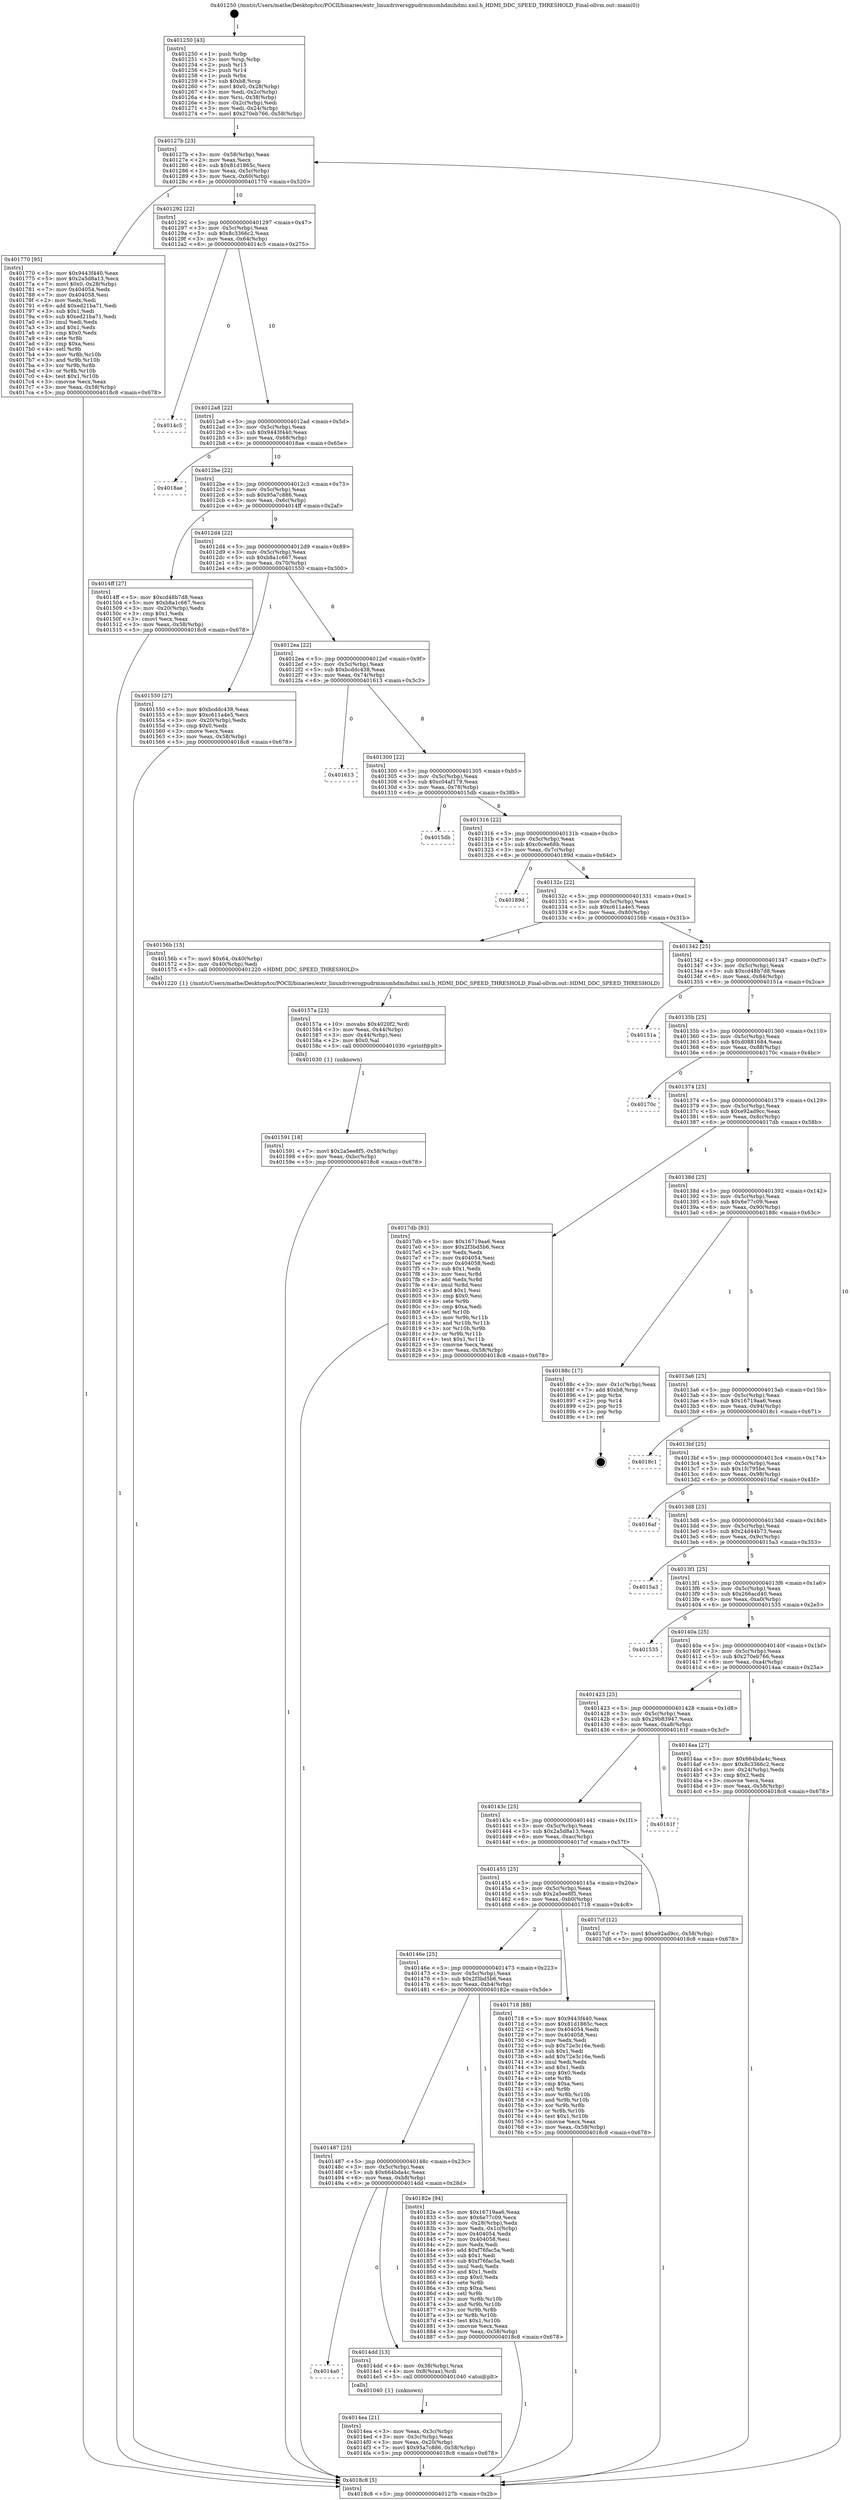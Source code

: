 digraph "0x401250" {
  label = "0x401250 (/mnt/c/Users/mathe/Desktop/tcc/POCII/binaries/extr_linuxdriversgpudrmmsmhdmihdmi.xml.h_HDMI_DDC_SPEED_THRESHOLD_Final-ollvm.out::main(0))"
  labelloc = "t"
  node[shape=record]

  Entry [label="",width=0.3,height=0.3,shape=circle,fillcolor=black,style=filled]
  "0x40127b" [label="{
     0x40127b [23]\l
     | [instrs]\l
     &nbsp;&nbsp;0x40127b \<+3\>: mov -0x58(%rbp),%eax\l
     &nbsp;&nbsp;0x40127e \<+2\>: mov %eax,%ecx\l
     &nbsp;&nbsp;0x401280 \<+6\>: sub $0x81d1865c,%ecx\l
     &nbsp;&nbsp;0x401286 \<+3\>: mov %eax,-0x5c(%rbp)\l
     &nbsp;&nbsp;0x401289 \<+3\>: mov %ecx,-0x60(%rbp)\l
     &nbsp;&nbsp;0x40128c \<+6\>: je 0000000000401770 \<main+0x520\>\l
  }"]
  "0x401770" [label="{
     0x401770 [95]\l
     | [instrs]\l
     &nbsp;&nbsp;0x401770 \<+5\>: mov $0x9443f440,%eax\l
     &nbsp;&nbsp;0x401775 \<+5\>: mov $0x2a5d8a13,%ecx\l
     &nbsp;&nbsp;0x40177a \<+7\>: movl $0x0,-0x28(%rbp)\l
     &nbsp;&nbsp;0x401781 \<+7\>: mov 0x404054,%edx\l
     &nbsp;&nbsp;0x401788 \<+7\>: mov 0x404058,%esi\l
     &nbsp;&nbsp;0x40178f \<+2\>: mov %edx,%edi\l
     &nbsp;&nbsp;0x401791 \<+6\>: add $0xed21ba71,%edi\l
     &nbsp;&nbsp;0x401797 \<+3\>: sub $0x1,%edi\l
     &nbsp;&nbsp;0x40179a \<+6\>: sub $0xed21ba71,%edi\l
     &nbsp;&nbsp;0x4017a0 \<+3\>: imul %edi,%edx\l
     &nbsp;&nbsp;0x4017a3 \<+3\>: and $0x1,%edx\l
     &nbsp;&nbsp;0x4017a6 \<+3\>: cmp $0x0,%edx\l
     &nbsp;&nbsp;0x4017a9 \<+4\>: sete %r8b\l
     &nbsp;&nbsp;0x4017ad \<+3\>: cmp $0xa,%esi\l
     &nbsp;&nbsp;0x4017b0 \<+4\>: setl %r9b\l
     &nbsp;&nbsp;0x4017b4 \<+3\>: mov %r8b,%r10b\l
     &nbsp;&nbsp;0x4017b7 \<+3\>: and %r9b,%r10b\l
     &nbsp;&nbsp;0x4017ba \<+3\>: xor %r9b,%r8b\l
     &nbsp;&nbsp;0x4017bd \<+3\>: or %r8b,%r10b\l
     &nbsp;&nbsp;0x4017c0 \<+4\>: test $0x1,%r10b\l
     &nbsp;&nbsp;0x4017c4 \<+3\>: cmovne %ecx,%eax\l
     &nbsp;&nbsp;0x4017c7 \<+3\>: mov %eax,-0x58(%rbp)\l
     &nbsp;&nbsp;0x4017ca \<+5\>: jmp 00000000004018c8 \<main+0x678\>\l
  }"]
  "0x401292" [label="{
     0x401292 [22]\l
     | [instrs]\l
     &nbsp;&nbsp;0x401292 \<+5\>: jmp 0000000000401297 \<main+0x47\>\l
     &nbsp;&nbsp;0x401297 \<+3\>: mov -0x5c(%rbp),%eax\l
     &nbsp;&nbsp;0x40129a \<+5\>: sub $0x8c3366c2,%eax\l
     &nbsp;&nbsp;0x40129f \<+3\>: mov %eax,-0x64(%rbp)\l
     &nbsp;&nbsp;0x4012a2 \<+6\>: je 00000000004014c5 \<main+0x275\>\l
  }"]
  Exit [label="",width=0.3,height=0.3,shape=circle,fillcolor=black,style=filled,peripheries=2]
  "0x4014c5" [label="{
     0x4014c5\l
  }", style=dashed]
  "0x4012a8" [label="{
     0x4012a8 [22]\l
     | [instrs]\l
     &nbsp;&nbsp;0x4012a8 \<+5\>: jmp 00000000004012ad \<main+0x5d\>\l
     &nbsp;&nbsp;0x4012ad \<+3\>: mov -0x5c(%rbp),%eax\l
     &nbsp;&nbsp;0x4012b0 \<+5\>: sub $0x9443f440,%eax\l
     &nbsp;&nbsp;0x4012b5 \<+3\>: mov %eax,-0x68(%rbp)\l
     &nbsp;&nbsp;0x4012b8 \<+6\>: je 00000000004018ae \<main+0x65e\>\l
  }"]
  "0x401591" [label="{
     0x401591 [18]\l
     | [instrs]\l
     &nbsp;&nbsp;0x401591 \<+7\>: movl $0x2a5ee8f5,-0x58(%rbp)\l
     &nbsp;&nbsp;0x401598 \<+6\>: mov %eax,-0xbc(%rbp)\l
     &nbsp;&nbsp;0x40159e \<+5\>: jmp 00000000004018c8 \<main+0x678\>\l
  }"]
  "0x4018ae" [label="{
     0x4018ae\l
  }", style=dashed]
  "0x4012be" [label="{
     0x4012be [22]\l
     | [instrs]\l
     &nbsp;&nbsp;0x4012be \<+5\>: jmp 00000000004012c3 \<main+0x73\>\l
     &nbsp;&nbsp;0x4012c3 \<+3\>: mov -0x5c(%rbp),%eax\l
     &nbsp;&nbsp;0x4012c6 \<+5\>: sub $0x95a7c886,%eax\l
     &nbsp;&nbsp;0x4012cb \<+3\>: mov %eax,-0x6c(%rbp)\l
     &nbsp;&nbsp;0x4012ce \<+6\>: je 00000000004014ff \<main+0x2af\>\l
  }"]
  "0x40157a" [label="{
     0x40157a [23]\l
     | [instrs]\l
     &nbsp;&nbsp;0x40157a \<+10\>: movabs $0x4020f2,%rdi\l
     &nbsp;&nbsp;0x401584 \<+3\>: mov %eax,-0x44(%rbp)\l
     &nbsp;&nbsp;0x401587 \<+3\>: mov -0x44(%rbp),%esi\l
     &nbsp;&nbsp;0x40158a \<+2\>: mov $0x0,%al\l
     &nbsp;&nbsp;0x40158c \<+5\>: call 0000000000401030 \<printf@plt\>\l
     | [calls]\l
     &nbsp;&nbsp;0x401030 \{1\} (unknown)\l
  }"]
  "0x4014ff" [label="{
     0x4014ff [27]\l
     | [instrs]\l
     &nbsp;&nbsp;0x4014ff \<+5\>: mov $0xcd48b7d8,%eax\l
     &nbsp;&nbsp;0x401504 \<+5\>: mov $0xb8a1c667,%ecx\l
     &nbsp;&nbsp;0x401509 \<+3\>: mov -0x20(%rbp),%edx\l
     &nbsp;&nbsp;0x40150c \<+3\>: cmp $0x1,%edx\l
     &nbsp;&nbsp;0x40150f \<+3\>: cmovl %ecx,%eax\l
     &nbsp;&nbsp;0x401512 \<+3\>: mov %eax,-0x58(%rbp)\l
     &nbsp;&nbsp;0x401515 \<+5\>: jmp 00000000004018c8 \<main+0x678\>\l
  }"]
  "0x4012d4" [label="{
     0x4012d4 [22]\l
     | [instrs]\l
     &nbsp;&nbsp;0x4012d4 \<+5\>: jmp 00000000004012d9 \<main+0x89\>\l
     &nbsp;&nbsp;0x4012d9 \<+3\>: mov -0x5c(%rbp),%eax\l
     &nbsp;&nbsp;0x4012dc \<+5\>: sub $0xb8a1c667,%eax\l
     &nbsp;&nbsp;0x4012e1 \<+3\>: mov %eax,-0x70(%rbp)\l
     &nbsp;&nbsp;0x4012e4 \<+6\>: je 0000000000401550 \<main+0x300\>\l
  }"]
  "0x4014ea" [label="{
     0x4014ea [21]\l
     | [instrs]\l
     &nbsp;&nbsp;0x4014ea \<+3\>: mov %eax,-0x3c(%rbp)\l
     &nbsp;&nbsp;0x4014ed \<+3\>: mov -0x3c(%rbp),%eax\l
     &nbsp;&nbsp;0x4014f0 \<+3\>: mov %eax,-0x20(%rbp)\l
     &nbsp;&nbsp;0x4014f3 \<+7\>: movl $0x95a7c886,-0x58(%rbp)\l
     &nbsp;&nbsp;0x4014fa \<+5\>: jmp 00000000004018c8 \<main+0x678\>\l
  }"]
  "0x401550" [label="{
     0x401550 [27]\l
     | [instrs]\l
     &nbsp;&nbsp;0x401550 \<+5\>: mov $0xbcddc438,%eax\l
     &nbsp;&nbsp;0x401555 \<+5\>: mov $0xc611a4e5,%ecx\l
     &nbsp;&nbsp;0x40155a \<+3\>: mov -0x20(%rbp),%edx\l
     &nbsp;&nbsp;0x40155d \<+3\>: cmp $0x0,%edx\l
     &nbsp;&nbsp;0x401560 \<+3\>: cmove %ecx,%eax\l
     &nbsp;&nbsp;0x401563 \<+3\>: mov %eax,-0x58(%rbp)\l
     &nbsp;&nbsp;0x401566 \<+5\>: jmp 00000000004018c8 \<main+0x678\>\l
  }"]
  "0x4012ea" [label="{
     0x4012ea [22]\l
     | [instrs]\l
     &nbsp;&nbsp;0x4012ea \<+5\>: jmp 00000000004012ef \<main+0x9f\>\l
     &nbsp;&nbsp;0x4012ef \<+3\>: mov -0x5c(%rbp),%eax\l
     &nbsp;&nbsp;0x4012f2 \<+5\>: sub $0xbcddc438,%eax\l
     &nbsp;&nbsp;0x4012f7 \<+3\>: mov %eax,-0x74(%rbp)\l
     &nbsp;&nbsp;0x4012fa \<+6\>: je 0000000000401613 \<main+0x3c3\>\l
  }"]
  "0x4014a0" [label="{
     0x4014a0\l
  }", style=dashed]
  "0x401613" [label="{
     0x401613\l
  }", style=dashed]
  "0x401300" [label="{
     0x401300 [22]\l
     | [instrs]\l
     &nbsp;&nbsp;0x401300 \<+5\>: jmp 0000000000401305 \<main+0xb5\>\l
     &nbsp;&nbsp;0x401305 \<+3\>: mov -0x5c(%rbp),%eax\l
     &nbsp;&nbsp;0x401308 \<+5\>: sub $0xc04af179,%eax\l
     &nbsp;&nbsp;0x40130d \<+3\>: mov %eax,-0x78(%rbp)\l
     &nbsp;&nbsp;0x401310 \<+6\>: je 00000000004015db \<main+0x38b\>\l
  }"]
  "0x4014dd" [label="{
     0x4014dd [13]\l
     | [instrs]\l
     &nbsp;&nbsp;0x4014dd \<+4\>: mov -0x38(%rbp),%rax\l
     &nbsp;&nbsp;0x4014e1 \<+4\>: mov 0x8(%rax),%rdi\l
     &nbsp;&nbsp;0x4014e5 \<+5\>: call 0000000000401040 \<atoi@plt\>\l
     | [calls]\l
     &nbsp;&nbsp;0x401040 \{1\} (unknown)\l
  }"]
  "0x4015db" [label="{
     0x4015db\l
  }", style=dashed]
  "0x401316" [label="{
     0x401316 [22]\l
     | [instrs]\l
     &nbsp;&nbsp;0x401316 \<+5\>: jmp 000000000040131b \<main+0xcb\>\l
     &nbsp;&nbsp;0x40131b \<+3\>: mov -0x5c(%rbp),%eax\l
     &nbsp;&nbsp;0x40131e \<+5\>: sub $0xc0cee68b,%eax\l
     &nbsp;&nbsp;0x401323 \<+3\>: mov %eax,-0x7c(%rbp)\l
     &nbsp;&nbsp;0x401326 \<+6\>: je 000000000040189d \<main+0x64d\>\l
  }"]
  "0x401487" [label="{
     0x401487 [25]\l
     | [instrs]\l
     &nbsp;&nbsp;0x401487 \<+5\>: jmp 000000000040148c \<main+0x23c\>\l
     &nbsp;&nbsp;0x40148c \<+3\>: mov -0x5c(%rbp),%eax\l
     &nbsp;&nbsp;0x40148f \<+5\>: sub $0x664bda4c,%eax\l
     &nbsp;&nbsp;0x401494 \<+6\>: mov %eax,-0xb8(%rbp)\l
     &nbsp;&nbsp;0x40149a \<+6\>: je 00000000004014dd \<main+0x28d\>\l
  }"]
  "0x40189d" [label="{
     0x40189d\l
  }", style=dashed]
  "0x40132c" [label="{
     0x40132c [22]\l
     | [instrs]\l
     &nbsp;&nbsp;0x40132c \<+5\>: jmp 0000000000401331 \<main+0xe1\>\l
     &nbsp;&nbsp;0x401331 \<+3\>: mov -0x5c(%rbp),%eax\l
     &nbsp;&nbsp;0x401334 \<+5\>: sub $0xc611a4e5,%eax\l
     &nbsp;&nbsp;0x401339 \<+3\>: mov %eax,-0x80(%rbp)\l
     &nbsp;&nbsp;0x40133c \<+6\>: je 000000000040156b \<main+0x31b\>\l
  }"]
  "0x40182e" [label="{
     0x40182e [94]\l
     | [instrs]\l
     &nbsp;&nbsp;0x40182e \<+5\>: mov $0x16719aa6,%eax\l
     &nbsp;&nbsp;0x401833 \<+5\>: mov $0x6e77c09,%ecx\l
     &nbsp;&nbsp;0x401838 \<+3\>: mov -0x28(%rbp),%edx\l
     &nbsp;&nbsp;0x40183b \<+3\>: mov %edx,-0x1c(%rbp)\l
     &nbsp;&nbsp;0x40183e \<+7\>: mov 0x404054,%edx\l
     &nbsp;&nbsp;0x401845 \<+7\>: mov 0x404058,%esi\l
     &nbsp;&nbsp;0x40184c \<+2\>: mov %edx,%edi\l
     &nbsp;&nbsp;0x40184e \<+6\>: add $0xf76fac5a,%edi\l
     &nbsp;&nbsp;0x401854 \<+3\>: sub $0x1,%edi\l
     &nbsp;&nbsp;0x401857 \<+6\>: sub $0xf76fac5a,%edi\l
     &nbsp;&nbsp;0x40185d \<+3\>: imul %edi,%edx\l
     &nbsp;&nbsp;0x401860 \<+3\>: and $0x1,%edx\l
     &nbsp;&nbsp;0x401863 \<+3\>: cmp $0x0,%edx\l
     &nbsp;&nbsp;0x401866 \<+4\>: sete %r8b\l
     &nbsp;&nbsp;0x40186a \<+3\>: cmp $0xa,%esi\l
     &nbsp;&nbsp;0x40186d \<+4\>: setl %r9b\l
     &nbsp;&nbsp;0x401871 \<+3\>: mov %r8b,%r10b\l
     &nbsp;&nbsp;0x401874 \<+3\>: and %r9b,%r10b\l
     &nbsp;&nbsp;0x401877 \<+3\>: xor %r9b,%r8b\l
     &nbsp;&nbsp;0x40187a \<+3\>: or %r8b,%r10b\l
     &nbsp;&nbsp;0x40187d \<+4\>: test $0x1,%r10b\l
     &nbsp;&nbsp;0x401881 \<+3\>: cmovne %ecx,%eax\l
     &nbsp;&nbsp;0x401884 \<+3\>: mov %eax,-0x58(%rbp)\l
     &nbsp;&nbsp;0x401887 \<+5\>: jmp 00000000004018c8 \<main+0x678\>\l
  }"]
  "0x40156b" [label="{
     0x40156b [15]\l
     | [instrs]\l
     &nbsp;&nbsp;0x40156b \<+7\>: movl $0x64,-0x40(%rbp)\l
     &nbsp;&nbsp;0x401572 \<+3\>: mov -0x40(%rbp),%edi\l
     &nbsp;&nbsp;0x401575 \<+5\>: call 0000000000401220 \<HDMI_DDC_SPEED_THRESHOLD\>\l
     | [calls]\l
     &nbsp;&nbsp;0x401220 \{1\} (/mnt/c/Users/mathe/Desktop/tcc/POCII/binaries/extr_linuxdriversgpudrmmsmhdmihdmi.xml.h_HDMI_DDC_SPEED_THRESHOLD_Final-ollvm.out::HDMI_DDC_SPEED_THRESHOLD)\l
  }"]
  "0x401342" [label="{
     0x401342 [25]\l
     | [instrs]\l
     &nbsp;&nbsp;0x401342 \<+5\>: jmp 0000000000401347 \<main+0xf7\>\l
     &nbsp;&nbsp;0x401347 \<+3\>: mov -0x5c(%rbp),%eax\l
     &nbsp;&nbsp;0x40134a \<+5\>: sub $0xcd48b7d8,%eax\l
     &nbsp;&nbsp;0x40134f \<+6\>: mov %eax,-0x84(%rbp)\l
     &nbsp;&nbsp;0x401355 \<+6\>: je 000000000040151a \<main+0x2ca\>\l
  }"]
  "0x40146e" [label="{
     0x40146e [25]\l
     | [instrs]\l
     &nbsp;&nbsp;0x40146e \<+5\>: jmp 0000000000401473 \<main+0x223\>\l
     &nbsp;&nbsp;0x401473 \<+3\>: mov -0x5c(%rbp),%eax\l
     &nbsp;&nbsp;0x401476 \<+5\>: sub $0x2f3bd5b6,%eax\l
     &nbsp;&nbsp;0x40147b \<+6\>: mov %eax,-0xb4(%rbp)\l
     &nbsp;&nbsp;0x401481 \<+6\>: je 000000000040182e \<main+0x5de\>\l
  }"]
  "0x40151a" [label="{
     0x40151a\l
  }", style=dashed]
  "0x40135b" [label="{
     0x40135b [25]\l
     | [instrs]\l
     &nbsp;&nbsp;0x40135b \<+5\>: jmp 0000000000401360 \<main+0x110\>\l
     &nbsp;&nbsp;0x401360 \<+3\>: mov -0x5c(%rbp),%eax\l
     &nbsp;&nbsp;0x401363 \<+5\>: sub $0xd0881684,%eax\l
     &nbsp;&nbsp;0x401368 \<+6\>: mov %eax,-0x88(%rbp)\l
     &nbsp;&nbsp;0x40136e \<+6\>: je 000000000040170c \<main+0x4bc\>\l
  }"]
  "0x401718" [label="{
     0x401718 [88]\l
     | [instrs]\l
     &nbsp;&nbsp;0x401718 \<+5\>: mov $0x9443f440,%eax\l
     &nbsp;&nbsp;0x40171d \<+5\>: mov $0x81d1865c,%ecx\l
     &nbsp;&nbsp;0x401722 \<+7\>: mov 0x404054,%edx\l
     &nbsp;&nbsp;0x401729 \<+7\>: mov 0x404058,%esi\l
     &nbsp;&nbsp;0x401730 \<+2\>: mov %edx,%edi\l
     &nbsp;&nbsp;0x401732 \<+6\>: sub $0x72e3c16e,%edi\l
     &nbsp;&nbsp;0x401738 \<+3\>: sub $0x1,%edi\l
     &nbsp;&nbsp;0x40173b \<+6\>: add $0x72e3c16e,%edi\l
     &nbsp;&nbsp;0x401741 \<+3\>: imul %edi,%edx\l
     &nbsp;&nbsp;0x401744 \<+3\>: and $0x1,%edx\l
     &nbsp;&nbsp;0x401747 \<+3\>: cmp $0x0,%edx\l
     &nbsp;&nbsp;0x40174a \<+4\>: sete %r8b\l
     &nbsp;&nbsp;0x40174e \<+3\>: cmp $0xa,%esi\l
     &nbsp;&nbsp;0x401751 \<+4\>: setl %r9b\l
     &nbsp;&nbsp;0x401755 \<+3\>: mov %r8b,%r10b\l
     &nbsp;&nbsp;0x401758 \<+3\>: and %r9b,%r10b\l
     &nbsp;&nbsp;0x40175b \<+3\>: xor %r9b,%r8b\l
     &nbsp;&nbsp;0x40175e \<+3\>: or %r8b,%r10b\l
     &nbsp;&nbsp;0x401761 \<+4\>: test $0x1,%r10b\l
     &nbsp;&nbsp;0x401765 \<+3\>: cmovne %ecx,%eax\l
     &nbsp;&nbsp;0x401768 \<+3\>: mov %eax,-0x58(%rbp)\l
     &nbsp;&nbsp;0x40176b \<+5\>: jmp 00000000004018c8 \<main+0x678\>\l
  }"]
  "0x40170c" [label="{
     0x40170c\l
  }", style=dashed]
  "0x401374" [label="{
     0x401374 [25]\l
     | [instrs]\l
     &nbsp;&nbsp;0x401374 \<+5\>: jmp 0000000000401379 \<main+0x129\>\l
     &nbsp;&nbsp;0x401379 \<+3\>: mov -0x5c(%rbp),%eax\l
     &nbsp;&nbsp;0x40137c \<+5\>: sub $0xe92ad9cc,%eax\l
     &nbsp;&nbsp;0x401381 \<+6\>: mov %eax,-0x8c(%rbp)\l
     &nbsp;&nbsp;0x401387 \<+6\>: je 00000000004017db \<main+0x58b\>\l
  }"]
  "0x401455" [label="{
     0x401455 [25]\l
     | [instrs]\l
     &nbsp;&nbsp;0x401455 \<+5\>: jmp 000000000040145a \<main+0x20a\>\l
     &nbsp;&nbsp;0x40145a \<+3\>: mov -0x5c(%rbp),%eax\l
     &nbsp;&nbsp;0x40145d \<+5\>: sub $0x2a5ee8f5,%eax\l
     &nbsp;&nbsp;0x401462 \<+6\>: mov %eax,-0xb0(%rbp)\l
     &nbsp;&nbsp;0x401468 \<+6\>: je 0000000000401718 \<main+0x4c8\>\l
  }"]
  "0x4017db" [label="{
     0x4017db [83]\l
     | [instrs]\l
     &nbsp;&nbsp;0x4017db \<+5\>: mov $0x16719aa6,%eax\l
     &nbsp;&nbsp;0x4017e0 \<+5\>: mov $0x2f3bd5b6,%ecx\l
     &nbsp;&nbsp;0x4017e5 \<+2\>: xor %edx,%edx\l
     &nbsp;&nbsp;0x4017e7 \<+7\>: mov 0x404054,%esi\l
     &nbsp;&nbsp;0x4017ee \<+7\>: mov 0x404058,%edi\l
     &nbsp;&nbsp;0x4017f5 \<+3\>: sub $0x1,%edx\l
     &nbsp;&nbsp;0x4017f8 \<+3\>: mov %esi,%r8d\l
     &nbsp;&nbsp;0x4017fb \<+3\>: add %edx,%r8d\l
     &nbsp;&nbsp;0x4017fe \<+4\>: imul %r8d,%esi\l
     &nbsp;&nbsp;0x401802 \<+3\>: and $0x1,%esi\l
     &nbsp;&nbsp;0x401805 \<+3\>: cmp $0x0,%esi\l
     &nbsp;&nbsp;0x401808 \<+4\>: sete %r9b\l
     &nbsp;&nbsp;0x40180c \<+3\>: cmp $0xa,%edi\l
     &nbsp;&nbsp;0x40180f \<+4\>: setl %r10b\l
     &nbsp;&nbsp;0x401813 \<+3\>: mov %r9b,%r11b\l
     &nbsp;&nbsp;0x401816 \<+3\>: and %r10b,%r11b\l
     &nbsp;&nbsp;0x401819 \<+3\>: xor %r10b,%r9b\l
     &nbsp;&nbsp;0x40181c \<+3\>: or %r9b,%r11b\l
     &nbsp;&nbsp;0x40181f \<+4\>: test $0x1,%r11b\l
     &nbsp;&nbsp;0x401823 \<+3\>: cmovne %ecx,%eax\l
     &nbsp;&nbsp;0x401826 \<+3\>: mov %eax,-0x58(%rbp)\l
     &nbsp;&nbsp;0x401829 \<+5\>: jmp 00000000004018c8 \<main+0x678\>\l
  }"]
  "0x40138d" [label="{
     0x40138d [25]\l
     | [instrs]\l
     &nbsp;&nbsp;0x40138d \<+5\>: jmp 0000000000401392 \<main+0x142\>\l
     &nbsp;&nbsp;0x401392 \<+3\>: mov -0x5c(%rbp),%eax\l
     &nbsp;&nbsp;0x401395 \<+5\>: sub $0x6e77c09,%eax\l
     &nbsp;&nbsp;0x40139a \<+6\>: mov %eax,-0x90(%rbp)\l
     &nbsp;&nbsp;0x4013a0 \<+6\>: je 000000000040188c \<main+0x63c\>\l
  }"]
  "0x4017cf" [label="{
     0x4017cf [12]\l
     | [instrs]\l
     &nbsp;&nbsp;0x4017cf \<+7\>: movl $0xe92ad9cc,-0x58(%rbp)\l
     &nbsp;&nbsp;0x4017d6 \<+5\>: jmp 00000000004018c8 \<main+0x678\>\l
  }"]
  "0x40188c" [label="{
     0x40188c [17]\l
     | [instrs]\l
     &nbsp;&nbsp;0x40188c \<+3\>: mov -0x1c(%rbp),%eax\l
     &nbsp;&nbsp;0x40188f \<+7\>: add $0xb8,%rsp\l
     &nbsp;&nbsp;0x401896 \<+1\>: pop %rbx\l
     &nbsp;&nbsp;0x401897 \<+2\>: pop %r14\l
     &nbsp;&nbsp;0x401899 \<+2\>: pop %r15\l
     &nbsp;&nbsp;0x40189b \<+1\>: pop %rbp\l
     &nbsp;&nbsp;0x40189c \<+1\>: ret\l
  }"]
  "0x4013a6" [label="{
     0x4013a6 [25]\l
     | [instrs]\l
     &nbsp;&nbsp;0x4013a6 \<+5\>: jmp 00000000004013ab \<main+0x15b\>\l
     &nbsp;&nbsp;0x4013ab \<+3\>: mov -0x5c(%rbp),%eax\l
     &nbsp;&nbsp;0x4013ae \<+5\>: sub $0x16719aa6,%eax\l
     &nbsp;&nbsp;0x4013b3 \<+6\>: mov %eax,-0x94(%rbp)\l
     &nbsp;&nbsp;0x4013b9 \<+6\>: je 00000000004018c1 \<main+0x671\>\l
  }"]
  "0x40143c" [label="{
     0x40143c [25]\l
     | [instrs]\l
     &nbsp;&nbsp;0x40143c \<+5\>: jmp 0000000000401441 \<main+0x1f1\>\l
     &nbsp;&nbsp;0x401441 \<+3\>: mov -0x5c(%rbp),%eax\l
     &nbsp;&nbsp;0x401444 \<+5\>: sub $0x2a5d8a13,%eax\l
     &nbsp;&nbsp;0x401449 \<+6\>: mov %eax,-0xac(%rbp)\l
     &nbsp;&nbsp;0x40144f \<+6\>: je 00000000004017cf \<main+0x57f\>\l
  }"]
  "0x4018c1" [label="{
     0x4018c1\l
  }", style=dashed]
  "0x4013bf" [label="{
     0x4013bf [25]\l
     | [instrs]\l
     &nbsp;&nbsp;0x4013bf \<+5\>: jmp 00000000004013c4 \<main+0x174\>\l
     &nbsp;&nbsp;0x4013c4 \<+3\>: mov -0x5c(%rbp),%eax\l
     &nbsp;&nbsp;0x4013c7 \<+5\>: sub $0x1fc795be,%eax\l
     &nbsp;&nbsp;0x4013cc \<+6\>: mov %eax,-0x98(%rbp)\l
     &nbsp;&nbsp;0x4013d2 \<+6\>: je 00000000004016af \<main+0x45f\>\l
  }"]
  "0x40161f" [label="{
     0x40161f\l
  }", style=dashed]
  "0x4016af" [label="{
     0x4016af\l
  }", style=dashed]
  "0x4013d8" [label="{
     0x4013d8 [25]\l
     | [instrs]\l
     &nbsp;&nbsp;0x4013d8 \<+5\>: jmp 00000000004013dd \<main+0x18d\>\l
     &nbsp;&nbsp;0x4013dd \<+3\>: mov -0x5c(%rbp),%eax\l
     &nbsp;&nbsp;0x4013e0 \<+5\>: sub $0x24d44b73,%eax\l
     &nbsp;&nbsp;0x4013e5 \<+6\>: mov %eax,-0x9c(%rbp)\l
     &nbsp;&nbsp;0x4013eb \<+6\>: je 00000000004015a3 \<main+0x353\>\l
  }"]
  "0x401250" [label="{
     0x401250 [43]\l
     | [instrs]\l
     &nbsp;&nbsp;0x401250 \<+1\>: push %rbp\l
     &nbsp;&nbsp;0x401251 \<+3\>: mov %rsp,%rbp\l
     &nbsp;&nbsp;0x401254 \<+2\>: push %r15\l
     &nbsp;&nbsp;0x401256 \<+2\>: push %r14\l
     &nbsp;&nbsp;0x401258 \<+1\>: push %rbx\l
     &nbsp;&nbsp;0x401259 \<+7\>: sub $0xb8,%rsp\l
     &nbsp;&nbsp;0x401260 \<+7\>: movl $0x0,-0x28(%rbp)\l
     &nbsp;&nbsp;0x401267 \<+3\>: mov %edi,-0x2c(%rbp)\l
     &nbsp;&nbsp;0x40126a \<+4\>: mov %rsi,-0x38(%rbp)\l
     &nbsp;&nbsp;0x40126e \<+3\>: mov -0x2c(%rbp),%edi\l
     &nbsp;&nbsp;0x401271 \<+3\>: mov %edi,-0x24(%rbp)\l
     &nbsp;&nbsp;0x401274 \<+7\>: movl $0x270eb766,-0x58(%rbp)\l
  }"]
  "0x4015a3" [label="{
     0x4015a3\l
  }", style=dashed]
  "0x4013f1" [label="{
     0x4013f1 [25]\l
     | [instrs]\l
     &nbsp;&nbsp;0x4013f1 \<+5\>: jmp 00000000004013f6 \<main+0x1a6\>\l
     &nbsp;&nbsp;0x4013f6 \<+3\>: mov -0x5c(%rbp),%eax\l
     &nbsp;&nbsp;0x4013f9 \<+5\>: sub $0x266acd40,%eax\l
     &nbsp;&nbsp;0x4013fe \<+6\>: mov %eax,-0xa0(%rbp)\l
     &nbsp;&nbsp;0x401404 \<+6\>: je 0000000000401535 \<main+0x2e5\>\l
  }"]
  "0x4018c8" [label="{
     0x4018c8 [5]\l
     | [instrs]\l
     &nbsp;&nbsp;0x4018c8 \<+5\>: jmp 000000000040127b \<main+0x2b\>\l
  }"]
  "0x401535" [label="{
     0x401535\l
  }", style=dashed]
  "0x40140a" [label="{
     0x40140a [25]\l
     | [instrs]\l
     &nbsp;&nbsp;0x40140a \<+5\>: jmp 000000000040140f \<main+0x1bf\>\l
     &nbsp;&nbsp;0x40140f \<+3\>: mov -0x5c(%rbp),%eax\l
     &nbsp;&nbsp;0x401412 \<+5\>: sub $0x270eb766,%eax\l
     &nbsp;&nbsp;0x401417 \<+6\>: mov %eax,-0xa4(%rbp)\l
     &nbsp;&nbsp;0x40141d \<+6\>: je 00000000004014aa \<main+0x25a\>\l
  }"]
  "0x401423" [label="{
     0x401423 [25]\l
     | [instrs]\l
     &nbsp;&nbsp;0x401423 \<+5\>: jmp 0000000000401428 \<main+0x1d8\>\l
     &nbsp;&nbsp;0x401428 \<+3\>: mov -0x5c(%rbp),%eax\l
     &nbsp;&nbsp;0x40142b \<+5\>: sub $0x29b83947,%eax\l
     &nbsp;&nbsp;0x401430 \<+6\>: mov %eax,-0xa8(%rbp)\l
     &nbsp;&nbsp;0x401436 \<+6\>: je 000000000040161f \<main+0x3cf\>\l
  }"]
  "0x4014aa" [label="{
     0x4014aa [27]\l
     | [instrs]\l
     &nbsp;&nbsp;0x4014aa \<+5\>: mov $0x664bda4c,%eax\l
     &nbsp;&nbsp;0x4014af \<+5\>: mov $0x8c3366c2,%ecx\l
     &nbsp;&nbsp;0x4014b4 \<+3\>: mov -0x24(%rbp),%edx\l
     &nbsp;&nbsp;0x4014b7 \<+3\>: cmp $0x2,%edx\l
     &nbsp;&nbsp;0x4014ba \<+3\>: cmovne %ecx,%eax\l
     &nbsp;&nbsp;0x4014bd \<+3\>: mov %eax,-0x58(%rbp)\l
     &nbsp;&nbsp;0x4014c0 \<+5\>: jmp 00000000004018c8 \<main+0x678\>\l
  }"]
  Entry -> "0x401250" [label=" 1"]
  "0x40127b" -> "0x401770" [label=" 1"]
  "0x40127b" -> "0x401292" [label=" 10"]
  "0x40188c" -> Exit [label=" 1"]
  "0x401292" -> "0x4014c5" [label=" 0"]
  "0x401292" -> "0x4012a8" [label=" 10"]
  "0x40182e" -> "0x4018c8" [label=" 1"]
  "0x4012a8" -> "0x4018ae" [label=" 0"]
  "0x4012a8" -> "0x4012be" [label=" 10"]
  "0x4017db" -> "0x4018c8" [label=" 1"]
  "0x4012be" -> "0x4014ff" [label=" 1"]
  "0x4012be" -> "0x4012d4" [label=" 9"]
  "0x4017cf" -> "0x4018c8" [label=" 1"]
  "0x4012d4" -> "0x401550" [label=" 1"]
  "0x4012d4" -> "0x4012ea" [label=" 8"]
  "0x401770" -> "0x4018c8" [label=" 1"]
  "0x4012ea" -> "0x401613" [label=" 0"]
  "0x4012ea" -> "0x401300" [label=" 8"]
  "0x401718" -> "0x4018c8" [label=" 1"]
  "0x401300" -> "0x4015db" [label=" 0"]
  "0x401300" -> "0x401316" [label=" 8"]
  "0x401591" -> "0x4018c8" [label=" 1"]
  "0x401316" -> "0x40189d" [label=" 0"]
  "0x401316" -> "0x40132c" [label=" 8"]
  "0x40156b" -> "0x40157a" [label=" 1"]
  "0x40132c" -> "0x40156b" [label=" 1"]
  "0x40132c" -> "0x401342" [label=" 7"]
  "0x401550" -> "0x4018c8" [label=" 1"]
  "0x401342" -> "0x40151a" [label=" 0"]
  "0x401342" -> "0x40135b" [label=" 7"]
  "0x4014ea" -> "0x4018c8" [label=" 1"]
  "0x40135b" -> "0x40170c" [label=" 0"]
  "0x40135b" -> "0x401374" [label=" 7"]
  "0x4014dd" -> "0x4014ea" [label=" 1"]
  "0x401374" -> "0x4017db" [label=" 1"]
  "0x401374" -> "0x40138d" [label=" 6"]
  "0x401487" -> "0x4014dd" [label=" 1"]
  "0x40138d" -> "0x40188c" [label=" 1"]
  "0x40138d" -> "0x4013a6" [label=" 5"]
  "0x40157a" -> "0x401591" [label=" 1"]
  "0x4013a6" -> "0x4018c1" [label=" 0"]
  "0x4013a6" -> "0x4013bf" [label=" 5"]
  "0x40146e" -> "0x40182e" [label=" 1"]
  "0x4013bf" -> "0x4016af" [label=" 0"]
  "0x4013bf" -> "0x4013d8" [label=" 5"]
  "0x4014ff" -> "0x4018c8" [label=" 1"]
  "0x4013d8" -> "0x4015a3" [label=" 0"]
  "0x4013d8" -> "0x4013f1" [label=" 5"]
  "0x401455" -> "0x401718" [label=" 1"]
  "0x4013f1" -> "0x401535" [label=" 0"]
  "0x4013f1" -> "0x40140a" [label=" 5"]
  "0x401487" -> "0x4014a0" [label=" 0"]
  "0x40140a" -> "0x4014aa" [label=" 1"]
  "0x40140a" -> "0x401423" [label=" 4"]
  "0x4014aa" -> "0x4018c8" [label=" 1"]
  "0x401250" -> "0x40127b" [label=" 1"]
  "0x4018c8" -> "0x40127b" [label=" 10"]
  "0x401455" -> "0x40146e" [label=" 2"]
  "0x401423" -> "0x40161f" [label=" 0"]
  "0x401423" -> "0x40143c" [label=" 4"]
  "0x40146e" -> "0x401487" [label=" 1"]
  "0x40143c" -> "0x4017cf" [label=" 1"]
  "0x40143c" -> "0x401455" [label=" 3"]
}
